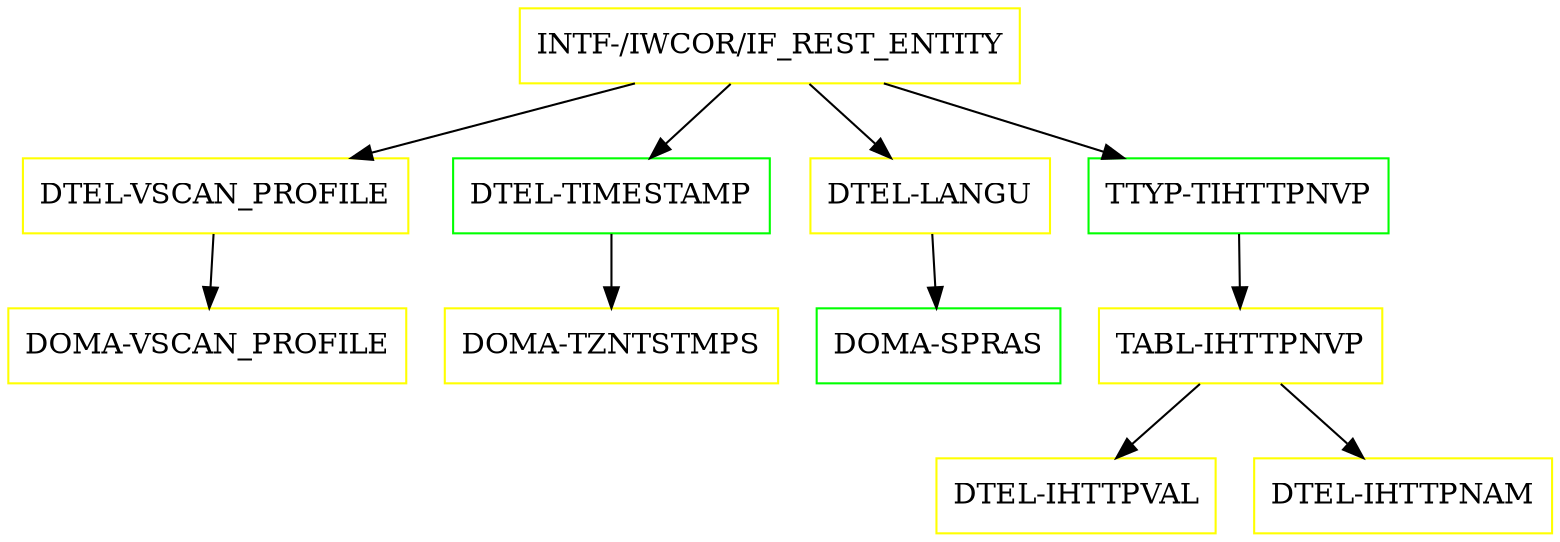 digraph G {
  "INTF-/IWCOR/IF_REST_ENTITY" [shape=box,color=yellow];
  "DTEL-VSCAN_PROFILE" [shape=box,color=yellow,URL="./DTEL_VSCAN_PROFILE.html"];
  "DOMA-VSCAN_PROFILE" [shape=box,color=yellow,URL="./DOMA_VSCAN_PROFILE.html"];
  "DTEL-TIMESTAMP" [shape=box,color=green,URL="./DTEL_TIMESTAMP.html"];
  "DOMA-TZNTSTMPS" [shape=box,color=yellow,URL="./DOMA_TZNTSTMPS.html"];
  "DTEL-LANGU" [shape=box,color=yellow,URL="./DTEL_LANGU.html"];
  "DOMA-SPRAS" [shape=box,color=green,URL="./DOMA_SPRAS.html"];
  "TTYP-TIHTTPNVP" [shape=box,color=green,URL="./TTYP_TIHTTPNVP.html"];
  "TABL-IHTTPNVP" [shape=box,color=yellow,URL="./TABL_IHTTPNVP.html"];
  "DTEL-IHTTPVAL" [shape=box,color=yellow,URL="./DTEL_IHTTPVAL.html"];
  "DTEL-IHTTPNAM" [shape=box,color=yellow,URL="./DTEL_IHTTPNAM.html"];
  "INTF-/IWCOR/IF_REST_ENTITY" -> "TTYP-TIHTTPNVP";
  "INTF-/IWCOR/IF_REST_ENTITY" -> "DTEL-LANGU";
  "INTF-/IWCOR/IF_REST_ENTITY" -> "DTEL-TIMESTAMP";
  "INTF-/IWCOR/IF_REST_ENTITY" -> "DTEL-VSCAN_PROFILE";
  "DTEL-VSCAN_PROFILE" -> "DOMA-VSCAN_PROFILE";
  "DTEL-TIMESTAMP" -> "DOMA-TZNTSTMPS";
  "DTEL-LANGU" -> "DOMA-SPRAS";
  "TTYP-TIHTTPNVP" -> "TABL-IHTTPNVP";
  "TABL-IHTTPNVP" -> "DTEL-IHTTPNAM";
  "TABL-IHTTPNVP" -> "DTEL-IHTTPVAL";
}
